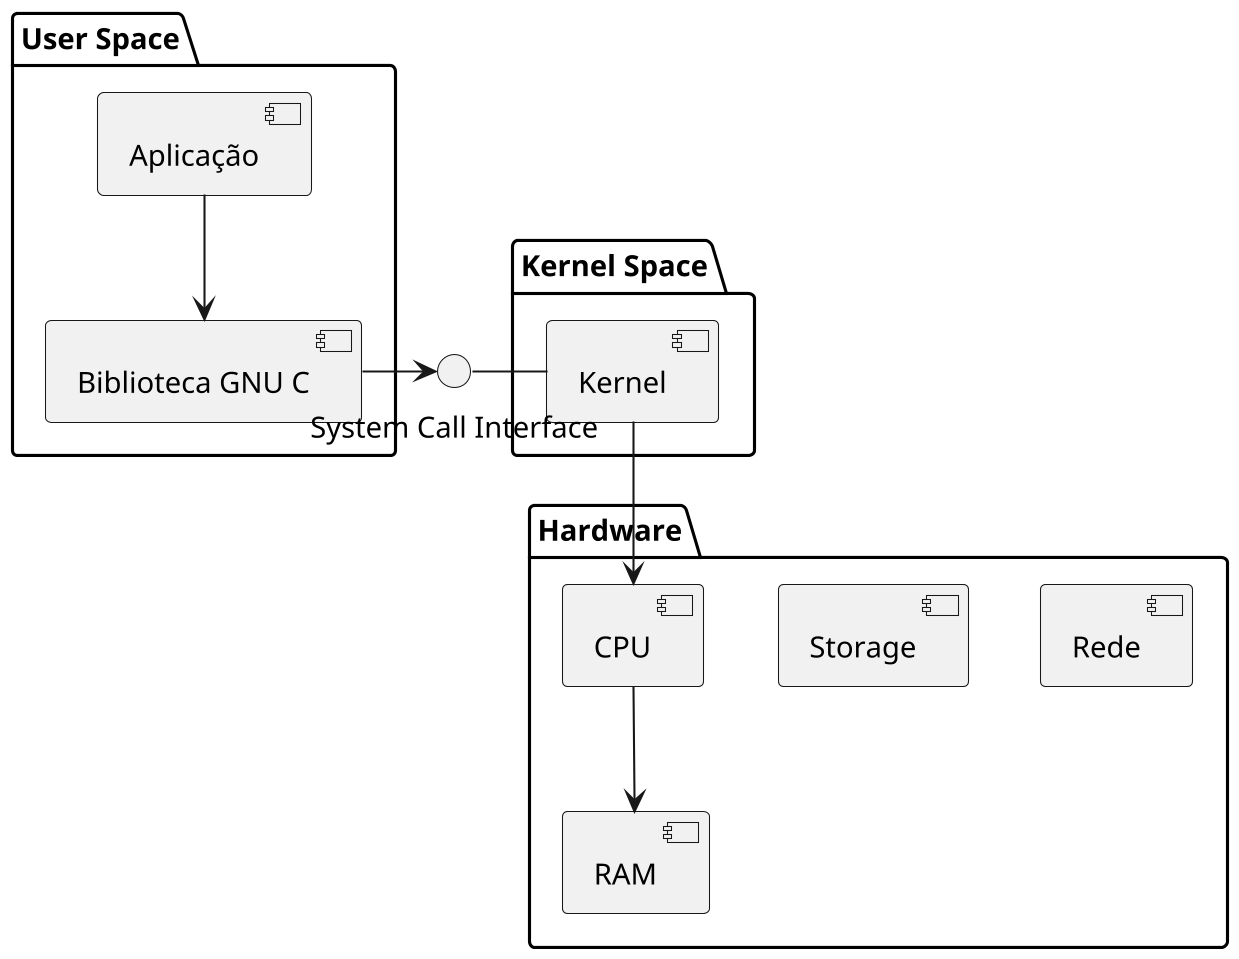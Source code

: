 @startuml kernel-stack

skinparam dpi 200

interface "System Call Interface" as SCI

package "User Space" {
  component "Aplicação" as Application
  component "Biblioteca GNU C" as GLIBC
}

package "Kernel Space" {
  component "Kernel" as Kernel
}

package "Hardware" {
  component "Rede" as Network
  component "Storage" as Storage
  component "RAM" as RAM
  component "CPU" as CPU
}

Application -down-> GLIBC
GLIBC -> SCI
SCI - Kernel
Kernel --> CPU
CPU --> RAM


@enduml